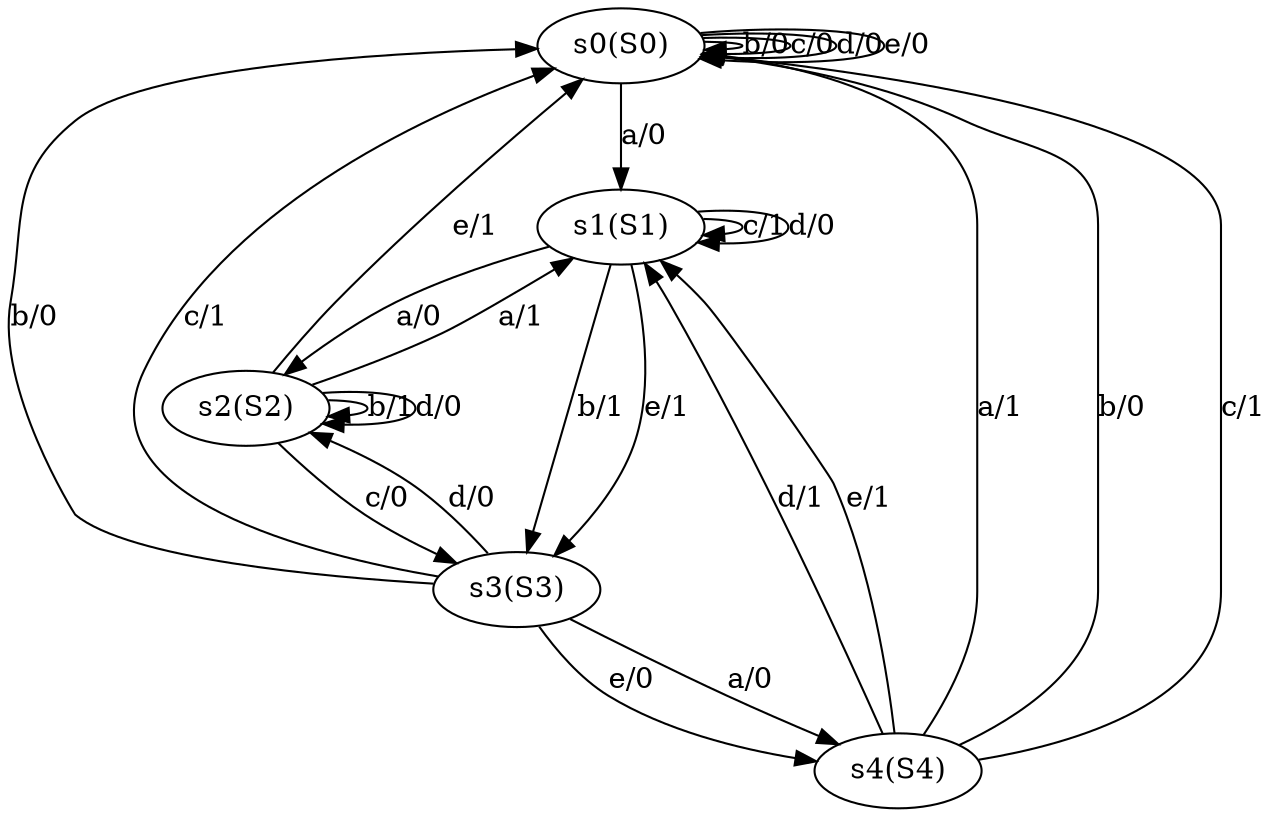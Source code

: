 digraph "generated 13" {
	s0 [label="s0(S0)"]
	s1 [label="s1(S1)"]
	s2 [label="s2(S2)"]
	s3 [label="s3(S3)"]
	s4 [label="s4(S4)"]
	s0 -> s1 [label="a/0"]
	s0 -> s0 [label="b/0"]
	s0 -> s0 [label="c/0"]
	s0 -> s0 [label="d/0"]
	s0 -> s0 [label="e/0"]
	s1 -> s2 [label="a/0"]
	s1 -> s3 [label="b/1"]
	s1 -> s1 [label="c/1"]
	s1 -> s1 [label="d/0"]
	s1 -> s3 [label="e/1"]
	s2 -> s1 [label="a/1"]
	s2 -> s2 [label="b/1"]
	s2 -> s3 [label="c/0"]
	s2 -> s2 [label="d/0"]
	s2 -> s0 [label="e/1"]
	s3 -> s4 [label="a/0"]
	s3 -> s0 [label="b/0"]
	s3 -> s0 [label="c/1"]
	s3 -> s2 [label="d/0"]
	s3 -> s4 [label="e/0"]
	s4 -> s0 [label="a/1"]
	s4 -> s0 [label="b/0"]
	s4 -> s0 [label="c/1"]
	s4 -> s1 [label="d/1"]
	s4 -> s1 [label="e/1"]
}
